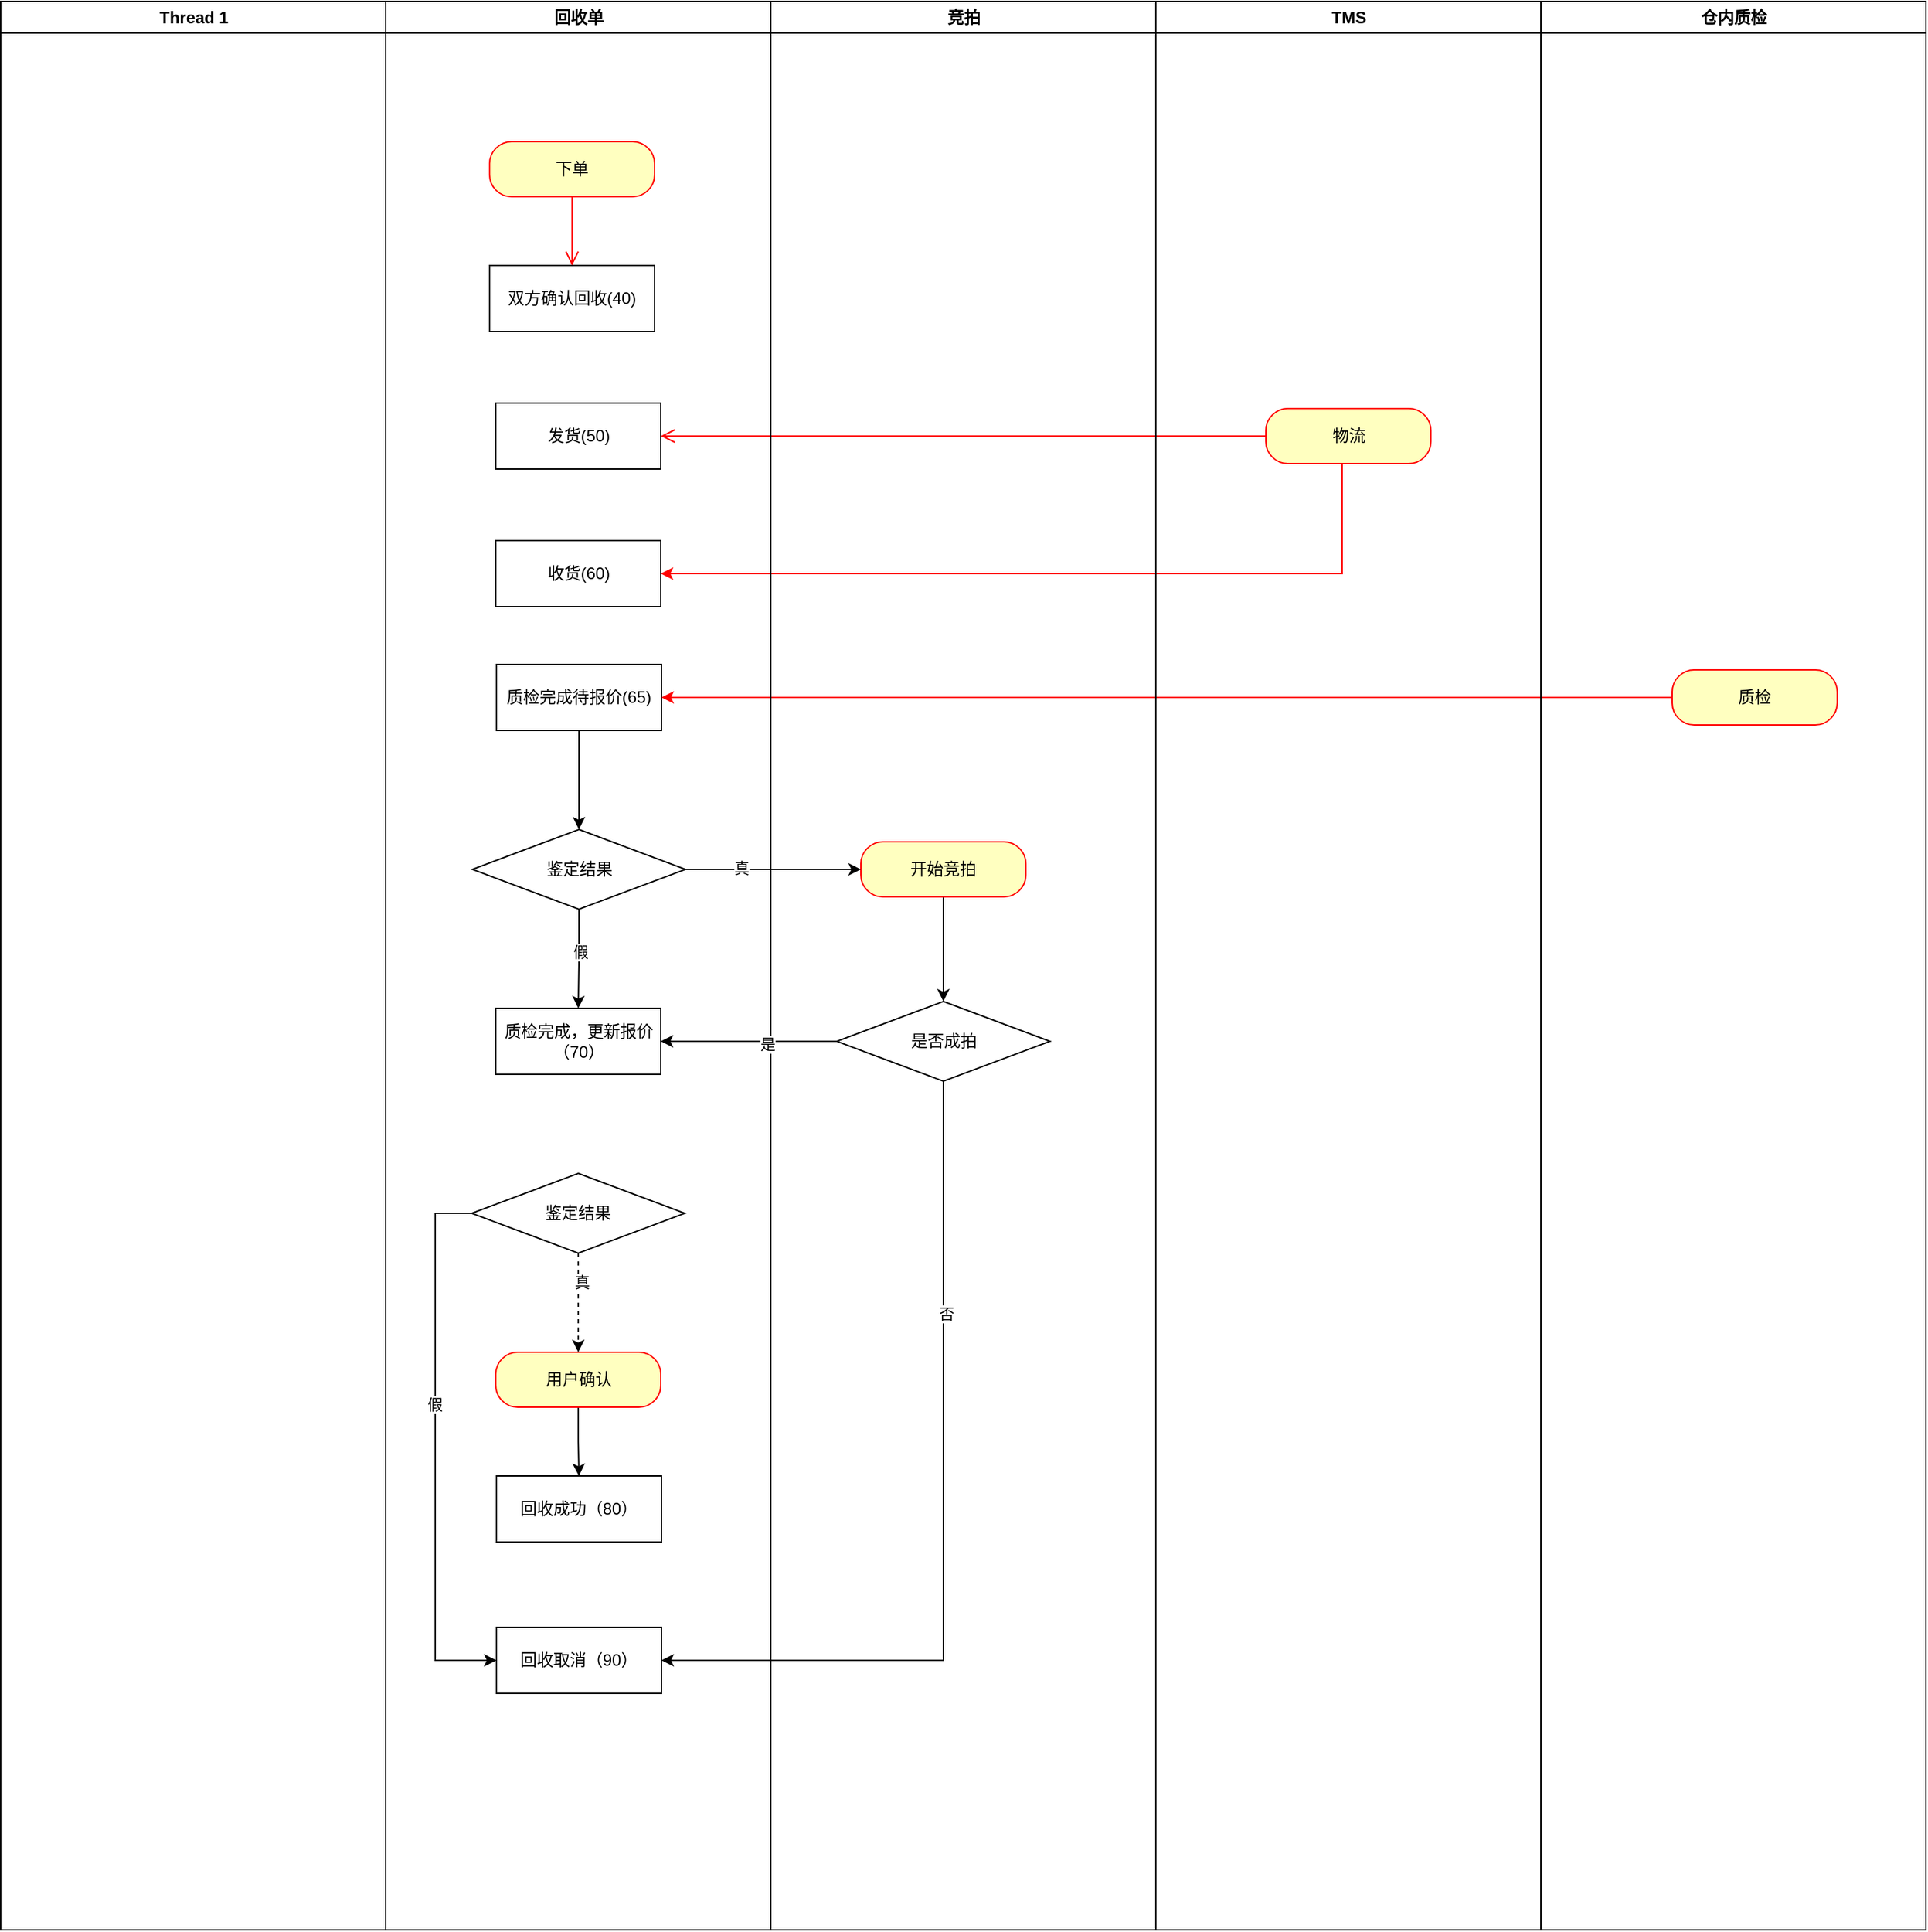 <mxfile version="26.0.4">
  <diagram name="Page-1" id="e7e014a7-5840-1c2e-5031-d8a46d1fe8dd">
    <mxGraphModel dx="1266" dy="650" grid="1" gridSize="10" guides="1" tooltips="1" connect="1" arrows="1" fold="1" page="1" pageScale="1" pageWidth="1169" pageHeight="826" background="none" math="0" shadow="0">
      <root>
        <mxCell id="0" />
        <mxCell id="1" parent="0" />
        <mxCell id="2" value="Thread 1" style="swimlane;whiteSpace=wrap" parent="1" vertex="1">
          <mxGeometry x="164.5" y="128" width="280" height="1402" as="geometry" />
        </mxCell>
        <mxCell id="3" value="回收单" style="swimlane;whiteSpace=wrap" parent="1" vertex="1">
          <mxGeometry x="444.5" y="128" width="280" height="1402" as="geometry" />
        </mxCell>
        <mxCell id="XJgVs-cd-Ege7Tmot4RA-43" value="&lt;span style=&quot;text-wrap-mode: nowrap;&quot;&gt;双方确认回收(40)&lt;/span&gt;" style="rounded=0;whiteSpace=wrap;html=1;" vertex="1" parent="3">
          <mxGeometry x="75.5" y="192" width="120" height="48" as="geometry" />
        </mxCell>
        <mxCell id="XJgVs-cd-Ege7Tmot4RA-47" value="&lt;span style=&quot;text-wrap-mode: nowrap;&quot;&gt;发货(50)&lt;/span&gt;" style="rounded=0;whiteSpace=wrap;html=1;" vertex="1" parent="3">
          <mxGeometry x="80" y="292" width="120" height="48" as="geometry" />
        </mxCell>
        <mxCell id="XJgVs-cd-Ege7Tmot4RA-48" value="&lt;span style=&quot;text-wrap-mode: nowrap;&quot;&gt;收货(60)&lt;/span&gt;" style="rounded=0;whiteSpace=wrap;html=1;" vertex="1" parent="3">
          <mxGeometry x="80" y="392" width="120" height="48" as="geometry" />
        </mxCell>
        <mxCell id="XJgVs-cd-Ege7Tmot4RA-63" style="edgeStyle=orthogonalEdgeStyle;rounded=0;orthogonalLoop=1;jettySize=auto;html=1;entryX=0.5;entryY=0;entryDx=0;entryDy=0;" edge="1" parent="3" source="XJgVs-cd-Ege7Tmot4RA-52" target="XJgVs-cd-Ege7Tmot4RA-62">
          <mxGeometry relative="1" as="geometry" />
        </mxCell>
        <mxCell id="XJgVs-cd-Ege7Tmot4RA-52" value="&lt;span style=&quot;text-wrap-mode: nowrap;&quot;&gt;质检完成待报价(65)&lt;/span&gt;" style="rounded=0;whiteSpace=wrap;html=1;" vertex="1" parent="3">
          <mxGeometry x="80.5" y="482" width="120" height="48" as="geometry" />
        </mxCell>
        <mxCell id="XJgVs-cd-Ege7Tmot4RA-61" value="质检完成，更新报价&lt;div&gt;（70）&lt;/div&gt;" style="rounded=0;whiteSpace=wrap;html=1;" vertex="1" parent="3">
          <mxGeometry x="80" y="732" width="120" height="48" as="geometry" />
        </mxCell>
        <mxCell id="XJgVs-cd-Ege7Tmot4RA-64" style="edgeStyle=orthogonalEdgeStyle;rounded=0;orthogonalLoop=1;jettySize=auto;html=1;entryX=0.5;entryY=0;entryDx=0;entryDy=0;" edge="1" parent="3" source="XJgVs-cd-Ege7Tmot4RA-62" target="XJgVs-cd-Ege7Tmot4RA-61">
          <mxGeometry relative="1" as="geometry" />
        </mxCell>
        <mxCell id="XJgVs-cd-Ege7Tmot4RA-65" value="假" style="edgeLabel;html=1;align=center;verticalAlign=middle;resizable=0;points=[];" vertex="1" connectable="0" parent="XJgVs-cd-Ege7Tmot4RA-64">
          <mxGeometry x="-0.145" y="1" relative="1" as="geometry">
            <mxPoint as="offset" />
          </mxGeometry>
        </mxCell>
        <mxCell id="XJgVs-cd-Ege7Tmot4RA-62" value="鉴定结果" style="rhombus;whiteSpace=wrap;html=1;" vertex="1" parent="3">
          <mxGeometry x="63" y="602" width="155" height="58" as="geometry" />
        </mxCell>
        <mxCell id="XJgVs-cd-Ege7Tmot4RA-76" style="edgeStyle=orthogonalEdgeStyle;rounded=0;orthogonalLoop=1;jettySize=auto;html=1;entryX=0;entryY=0.5;entryDx=0;entryDy=0;" edge="1" parent="3" source="XJgVs-cd-Ege7Tmot4RA-69" target="XJgVs-cd-Ege7Tmot4RA-75">
          <mxGeometry relative="1" as="geometry">
            <Array as="points">
              <mxPoint x="36" y="881" />
              <mxPoint x="36" y="1206" />
            </Array>
          </mxGeometry>
        </mxCell>
        <mxCell id="XJgVs-cd-Ege7Tmot4RA-77" value="假" style="edgeLabel;html=1;align=center;verticalAlign=middle;resizable=0;points=[];" vertex="1" connectable="0" parent="XJgVs-cd-Ege7Tmot4RA-76">
          <mxGeometry x="-0.164" y="-1" relative="1" as="geometry">
            <mxPoint as="offset" />
          </mxGeometry>
        </mxCell>
        <mxCell id="XJgVs-cd-Ege7Tmot4RA-69" value="鉴定结果" style="rhombus;whiteSpace=wrap;html=1;" vertex="1" parent="3">
          <mxGeometry x="62.5" y="852" width="155" height="58" as="geometry" />
        </mxCell>
        <mxCell id="XJgVs-cd-Ege7Tmot4RA-74" style="edgeStyle=orthogonalEdgeStyle;rounded=0;orthogonalLoop=1;jettySize=auto;html=1;entryX=0.5;entryY=0;entryDx=0;entryDy=0;" edge="1" parent="3" source="XJgVs-cd-Ege7Tmot4RA-71" target="XJgVs-cd-Ege7Tmot4RA-73">
          <mxGeometry relative="1" as="geometry" />
        </mxCell>
        <mxCell id="XJgVs-cd-Ege7Tmot4RA-71" value="用户确认" style="rounded=1;whiteSpace=wrap;html=1;arcSize=40;fontColor=#000000;fillColor=#ffffc0;strokeColor=#ff0000;" vertex="1" parent="3">
          <mxGeometry x="80" y="982" width="120" height="40" as="geometry" />
        </mxCell>
        <mxCell id="XJgVs-cd-Ege7Tmot4RA-70" style="edgeStyle=orthogonalEdgeStyle;rounded=0;orthogonalLoop=1;jettySize=auto;html=1;dashed=1;" edge="1" parent="3" source="XJgVs-cd-Ege7Tmot4RA-69" target="XJgVs-cd-Ege7Tmot4RA-71">
          <mxGeometry relative="1" as="geometry">
            <mxPoint x="140" y="982" as="targetPoint" />
          </mxGeometry>
        </mxCell>
        <mxCell id="XJgVs-cd-Ege7Tmot4RA-72" value="真" style="edgeLabel;html=1;align=center;verticalAlign=middle;resizable=0;points=[];" vertex="1" connectable="0" parent="XJgVs-cd-Ege7Tmot4RA-70">
          <mxGeometry x="-0.417" y="2" relative="1" as="geometry">
            <mxPoint as="offset" />
          </mxGeometry>
        </mxCell>
        <mxCell id="XJgVs-cd-Ege7Tmot4RA-73" value="&lt;span style=&quot;text-wrap-mode: nowrap;&quot;&gt;回收成功（80）&lt;/span&gt;" style="rounded=0;whiteSpace=wrap;html=1;" vertex="1" parent="3">
          <mxGeometry x="80.5" y="1072" width="120" height="48" as="geometry" />
        </mxCell>
        <mxCell id="XJgVs-cd-Ege7Tmot4RA-75" value="&lt;span style=&quot;text-wrap-mode: nowrap;&quot;&gt;回收取消（90）&lt;/span&gt;" style="rounded=0;whiteSpace=wrap;html=1;" vertex="1" parent="3">
          <mxGeometry x="80.5" y="1182" width="120" height="48" as="geometry" />
        </mxCell>
        <mxCell id="4" value="TMS" style="swimlane;whiteSpace=wrap" parent="1" vertex="1">
          <mxGeometry x="1004.5" y="128" width="280" height="1402" as="geometry" />
        </mxCell>
        <mxCell id="XJgVs-cd-Ege7Tmot4RA-45" value="物流" style="rounded=1;whiteSpace=wrap;html=1;arcSize=40;fontColor=#000000;fillColor=#ffffc0;strokeColor=#ff0000;" vertex="1" parent="4">
          <mxGeometry x="80" y="296" width="120" height="40" as="geometry" />
        </mxCell>
        <mxCell id="XJgVs-cd-Ege7Tmot4RA-41" value="下单" style="rounded=1;whiteSpace=wrap;html=1;arcSize=40;fontColor=#000000;fillColor=#ffffc0;strokeColor=#ff0000;" vertex="1" parent="1">
          <mxGeometry x="520" y="230" width="120" height="40" as="geometry" />
        </mxCell>
        <mxCell id="XJgVs-cd-Ege7Tmot4RA-42" value="" style="edgeStyle=orthogonalEdgeStyle;html=1;verticalAlign=bottom;endArrow=open;endSize=8;strokeColor=#ff0000;rounded=0;" edge="1" source="XJgVs-cd-Ege7Tmot4RA-41" parent="1" target="XJgVs-cd-Ege7Tmot4RA-43">
          <mxGeometry relative="1" as="geometry">
            <mxPoint x="580" y="330" as="targetPoint" />
          </mxGeometry>
        </mxCell>
        <mxCell id="XJgVs-cd-Ege7Tmot4RA-46" value="" style="edgeStyle=orthogonalEdgeStyle;html=1;verticalAlign=bottom;endArrow=open;endSize=8;strokeColor=#ff0000;rounded=0;entryX=1;entryY=0.5;entryDx=0;entryDy=0;" edge="1" source="XJgVs-cd-Ege7Tmot4RA-45" parent="1" target="XJgVs-cd-Ege7Tmot4RA-47">
          <mxGeometry relative="1" as="geometry">
            <mxPoint x="864.5" y="490" as="targetPoint" />
          </mxGeometry>
        </mxCell>
        <mxCell id="XJgVs-cd-Ege7Tmot4RA-49" style="edgeStyle=orthogonalEdgeStyle;rounded=0;orthogonalLoop=1;jettySize=auto;html=1;entryX=1;entryY=0.5;entryDx=0;entryDy=0;strokeColor=#FF0000;" edge="1" parent="1" source="XJgVs-cd-Ege7Tmot4RA-45" target="XJgVs-cd-Ege7Tmot4RA-48">
          <mxGeometry relative="1" as="geometry">
            <Array as="points">
              <mxPoint x="1140" y="544" />
            </Array>
          </mxGeometry>
        </mxCell>
        <mxCell id="XJgVs-cd-Ege7Tmot4RA-54" style="edgeStyle=orthogonalEdgeStyle;rounded=0;orthogonalLoop=1;jettySize=auto;html=1;exitX=0;exitY=0.5;exitDx=0;exitDy=0;strokeColor=#FF0000;" edge="1" parent="1" source="XJgVs-cd-Ege7Tmot4RA-56" target="XJgVs-cd-Ege7Tmot4RA-52">
          <mxGeometry relative="1" as="geometry">
            <mxPoint x="1100" y="646" as="sourcePoint" />
          </mxGeometry>
        </mxCell>
        <mxCell id="XJgVs-cd-Ege7Tmot4RA-55" value="仓内质检" style="swimlane;whiteSpace=wrap" vertex="1" parent="1">
          <mxGeometry x="1284.5" y="128" width="280" height="1402" as="geometry" />
        </mxCell>
        <mxCell id="XJgVs-cd-Ege7Tmot4RA-56" value="质检" style="rounded=1;whiteSpace=wrap;html=1;arcSize=40;fontColor=#000000;fillColor=#ffffc0;strokeColor=#ff0000;" vertex="1" parent="XJgVs-cd-Ege7Tmot4RA-55">
          <mxGeometry x="95.5" y="486" width="120" height="40" as="geometry" />
        </mxCell>
        <mxCell id="XJgVs-cd-Ege7Tmot4RA-57" value="竞拍" style="swimlane;whiteSpace=wrap" vertex="1" parent="1">
          <mxGeometry x="724.5" y="128" width="280" height="1402" as="geometry" />
        </mxCell>
        <mxCell id="XJgVs-cd-Ege7Tmot4RA-79" style="edgeStyle=orthogonalEdgeStyle;rounded=0;orthogonalLoop=1;jettySize=auto;html=1;entryX=0.5;entryY=0;entryDx=0;entryDy=0;" edge="1" parent="XJgVs-cd-Ege7Tmot4RA-57" source="XJgVs-cd-Ege7Tmot4RA-59" target="XJgVs-cd-Ege7Tmot4RA-78">
          <mxGeometry relative="1" as="geometry" />
        </mxCell>
        <mxCell id="XJgVs-cd-Ege7Tmot4RA-59" value="开始竞拍" style="rounded=1;whiteSpace=wrap;html=1;arcSize=40;fontColor=#000000;fillColor=#ffffc0;strokeColor=#ff0000;" vertex="1" parent="XJgVs-cd-Ege7Tmot4RA-57">
          <mxGeometry x="65.5" y="611" width="120" height="40" as="geometry" />
        </mxCell>
        <mxCell id="XJgVs-cd-Ege7Tmot4RA-78" value="是否成拍" style="rhombus;whiteSpace=wrap;html=1;" vertex="1" parent="XJgVs-cd-Ege7Tmot4RA-57">
          <mxGeometry x="48" y="727" width="155" height="58" as="geometry" />
        </mxCell>
        <mxCell id="XJgVs-cd-Ege7Tmot4RA-66" style="edgeStyle=orthogonalEdgeStyle;rounded=0;orthogonalLoop=1;jettySize=auto;html=1;" edge="1" parent="1" source="XJgVs-cd-Ege7Tmot4RA-62" target="XJgVs-cd-Ege7Tmot4RA-59">
          <mxGeometry relative="1" as="geometry" />
        </mxCell>
        <mxCell id="XJgVs-cd-Ege7Tmot4RA-67" value="真" style="edgeLabel;html=1;align=center;verticalAlign=middle;resizable=0;points=[];" vertex="1" connectable="0" parent="XJgVs-cd-Ege7Tmot4RA-66">
          <mxGeometry x="-0.371" y="1" relative="1" as="geometry">
            <mxPoint as="offset" />
          </mxGeometry>
        </mxCell>
        <mxCell id="XJgVs-cd-Ege7Tmot4RA-80" style="edgeStyle=orthogonalEdgeStyle;rounded=0;orthogonalLoop=1;jettySize=auto;html=1;entryX=1;entryY=0.5;entryDx=0;entryDy=0;" edge="1" parent="1" source="XJgVs-cd-Ege7Tmot4RA-78" target="XJgVs-cd-Ege7Tmot4RA-61">
          <mxGeometry relative="1" as="geometry" />
        </mxCell>
        <mxCell id="XJgVs-cd-Ege7Tmot4RA-81" value="是" style="edgeLabel;html=1;align=center;verticalAlign=middle;resizable=0;points=[];" vertex="1" connectable="0" parent="XJgVs-cd-Ege7Tmot4RA-80">
          <mxGeometry x="-0.203" y="2" relative="1" as="geometry">
            <mxPoint as="offset" />
          </mxGeometry>
        </mxCell>
        <mxCell id="XJgVs-cd-Ege7Tmot4RA-82" style="edgeStyle=orthogonalEdgeStyle;rounded=0;orthogonalLoop=1;jettySize=auto;html=1;entryX=1;entryY=0.5;entryDx=0;entryDy=0;" edge="1" parent="1" source="XJgVs-cd-Ege7Tmot4RA-78" target="XJgVs-cd-Ege7Tmot4RA-75">
          <mxGeometry relative="1" as="geometry">
            <Array as="points">
              <mxPoint x="850" y="1334" />
            </Array>
          </mxGeometry>
        </mxCell>
        <mxCell id="XJgVs-cd-Ege7Tmot4RA-83" value="否" style="edgeLabel;html=1;align=center;verticalAlign=middle;resizable=0;points=[];" vertex="1" connectable="0" parent="XJgVs-cd-Ege7Tmot4RA-82">
          <mxGeometry x="-0.46" y="2" relative="1" as="geometry">
            <mxPoint as="offset" />
          </mxGeometry>
        </mxCell>
      </root>
    </mxGraphModel>
  </diagram>
</mxfile>
